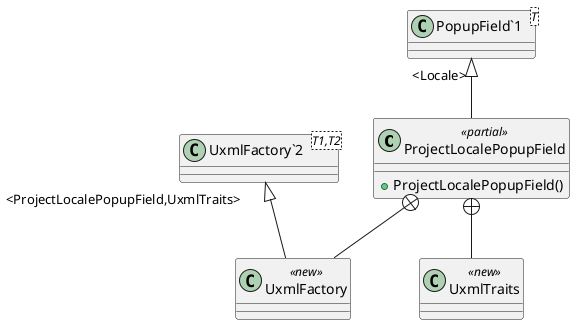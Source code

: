 @startuml
class ProjectLocalePopupField <<partial>> {
    + ProjectLocalePopupField()
}
class "PopupField`1"<T> {
}
class UxmlFactory <<new>> {
}
class UxmlTraits <<new>> {
}
class "UxmlFactory`2"<T1,T2> {
}
"PopupField`1" "<Locale>" <|-- ProjectLocalePopupField
ProjectLocalePopupField +-- UxmlFactory
"UxmlFactory`2" "<ProjectLocalePopupField,UxmlTraits>" <|-- UxmlFactory
ProjectLocalePopupField +-- UxmlTraits
@enduml

